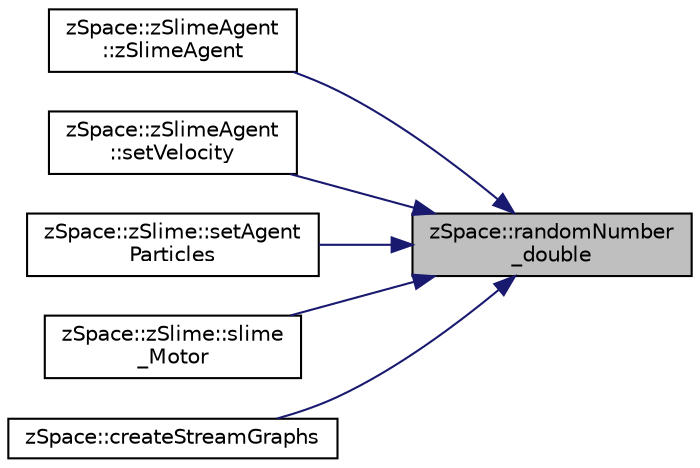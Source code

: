 digraph "zSpace::randomNumber_double"
{
 // LATEX_PDF_SIZE
  edge [fontname="Helvetica",fontsize="10",labelfontname="Helvetica",labelfontsize="10"];
  node [fontname="Helvetica",fontsize="10",shape=record];
  rankdir="RL";
  Node51 [label="zSpace::randomNumber\l_double",height=0.2,width=0.4,color="black", fillcolor="grey75", style="filled", fontcolor="black",tooltip="This method returns a random number in the input domain."];
  Node51 -> Node52 [dir="back",color="midnightblue",fontsize="10",style="solid",fontname="Helvetica"];
  Node52 [label="zSpace::zSlimeAgent\l::zSlimeAgent",height=0.2,width=0.4,color="black", fillcolor="white", style="filled",URL="$classz_space_1_1z_slime_agent.html#ac223b635c6afe75362eb949c96078f2e",tooltip="Default constructor."];
  Node51 -> Node53 [dir="back",color="midnightblue",fontsize="10",style="solid",fontname="Helvetica"];
  Node53 [label="zSpace::zSlimeAgent\l::setVelocity",height=0.2,width=0.4,color="black", fillcolor="white", style="filled",URL="$classz_space_1_1z_slime_agent.html#a6a54fd438bcec1fadabdcfbf31335e81",tooltip="This method returns the direction for the agent based on input values of F, Fr and FL."];
  Node51 -> Node54 [dir="back",color="midnightblue",fontsize="10",style="solid",fontname="Helvetica"];
  Node54 [label="zSpace::zSlime::setAgent\lParticles",height=0.2,width=0.4,color="black", fillcolor="white", style="filled",URL="$classz_space_1_1z_slime.html#ac8207a17995a6486e8cedbf227521d31",tooltip="This method set the agents positions as particles. To be used after all the agent positions are initi..."];
  Node51 -> Node55 [dir="back",color="midnightblue",fontsize="10",style="solid",fontname="Helvetica"];
  Node55 [label="zSpace::zSlime::slime\l_Motor",height=0.2,width=0.4,color="black", fillcolor="white", style="filled",URL="$classz_space_1_1z_slime.html#a991c448fdd540fcba5bd904a199d7509",tooltip="This method defines the motor stage of the simulation."];
  Node51 -> Node56 [dir="back",color="midnightblue",fontsize="10",style="solid",fontname="Helvetica"];
  Node56 [label="zSpace::createStreamGraphs",height=0.2,width=0.4,color="black", fillcolor="white", style="filled",URL="$group__z_stream_lines2_d.html#ga469e791f18d47c0373052472c45759e0",tooltip="This method creates the stream lines and stores them as a graph."];
}
